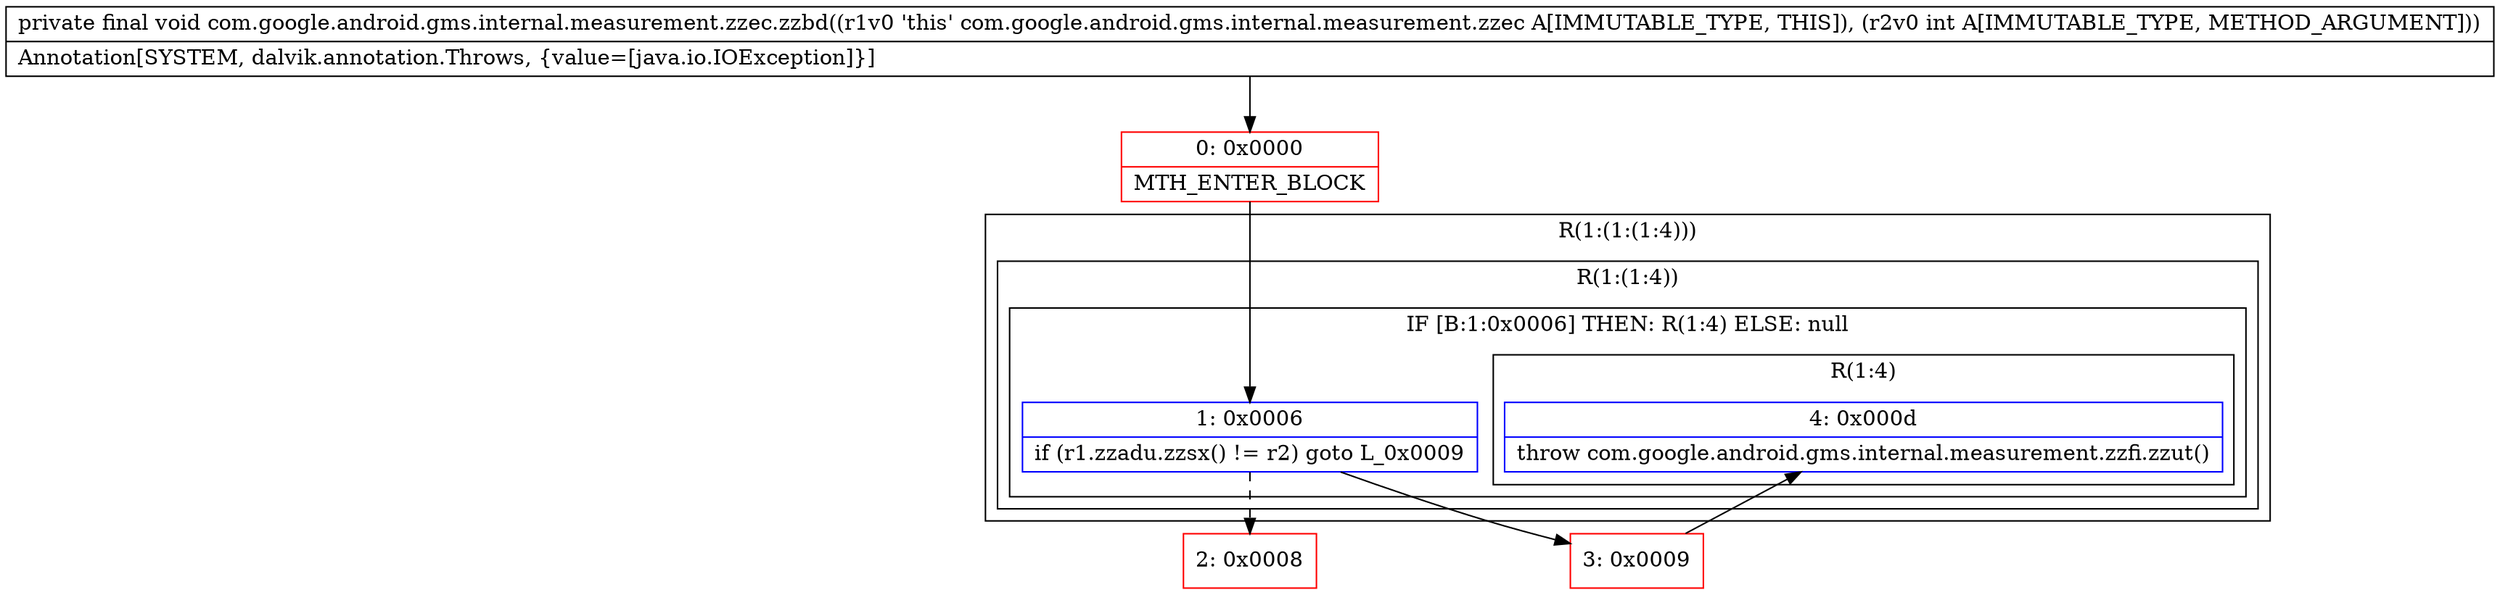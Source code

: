 digraph "CFG forcom.google.android.gms.internal.measurement.zzec.zzbd(I)V" {
subgraph cluster_Region_1657345508 {
label = "R(1:(1:(1:4)))";
node [shape=record,color=blue];
subgraph cluster_Region_854209935 {
label = "R(1:(1:4))";
node [shape=record,color=blue];
subgraph cluster_IfRegion_1466225023 {
label = "IF [B:1:0x0006] THEN: R(1:4) ELSE: null";
node [shape=record,color=blue];
Node_1 [shape=record,label="{1\:\ 0x0006|if (r1.zzadu.zzsx() != r2) goto L_0x0009\l}"];
subgraph cluster_Region_1379636749 {
label = "R(1:4)";
node [shape=record,color=blue];
Node_4 [shape=record,label="{4\:\ 0x000d|throw com.google.android.gms.internal.measurement.zzfi.zzut()\l}"];
}
}
}
}
Node_0 [shape=record,color=red,label="{0\:\ 0x0000|MTH_ENTER_BLOCK\l}"];
Node_2 [shape=record,color=red,label="{2\:\ 0x0008}"];
Node_3 [shape=record,color=red,label="{3\:\ 0x0009}"];
MethodNode[shape=record,label="{private final void com.google.android.gms.internal.measurement.zzec.zzbd((r1v0 'this' com.google.android.gms.internal.measurement.zzec A[IMMUTABLE_TYPE, THIS]), (r2v0 int A[IMMUTABLE_TYPE, METHOD_ARGUMENT]))  | Annotation[SYSTEM, dalvik.annotation.Throws, \{value=[java.io.IOException]\}]\l}"];
MethodNode -> Node_0;
Node_1 -> Node_2[style=dashed];
Node_1 -> Node_3;
Node_0 -> Node_1;
Node_3 -> Node_4;
}

